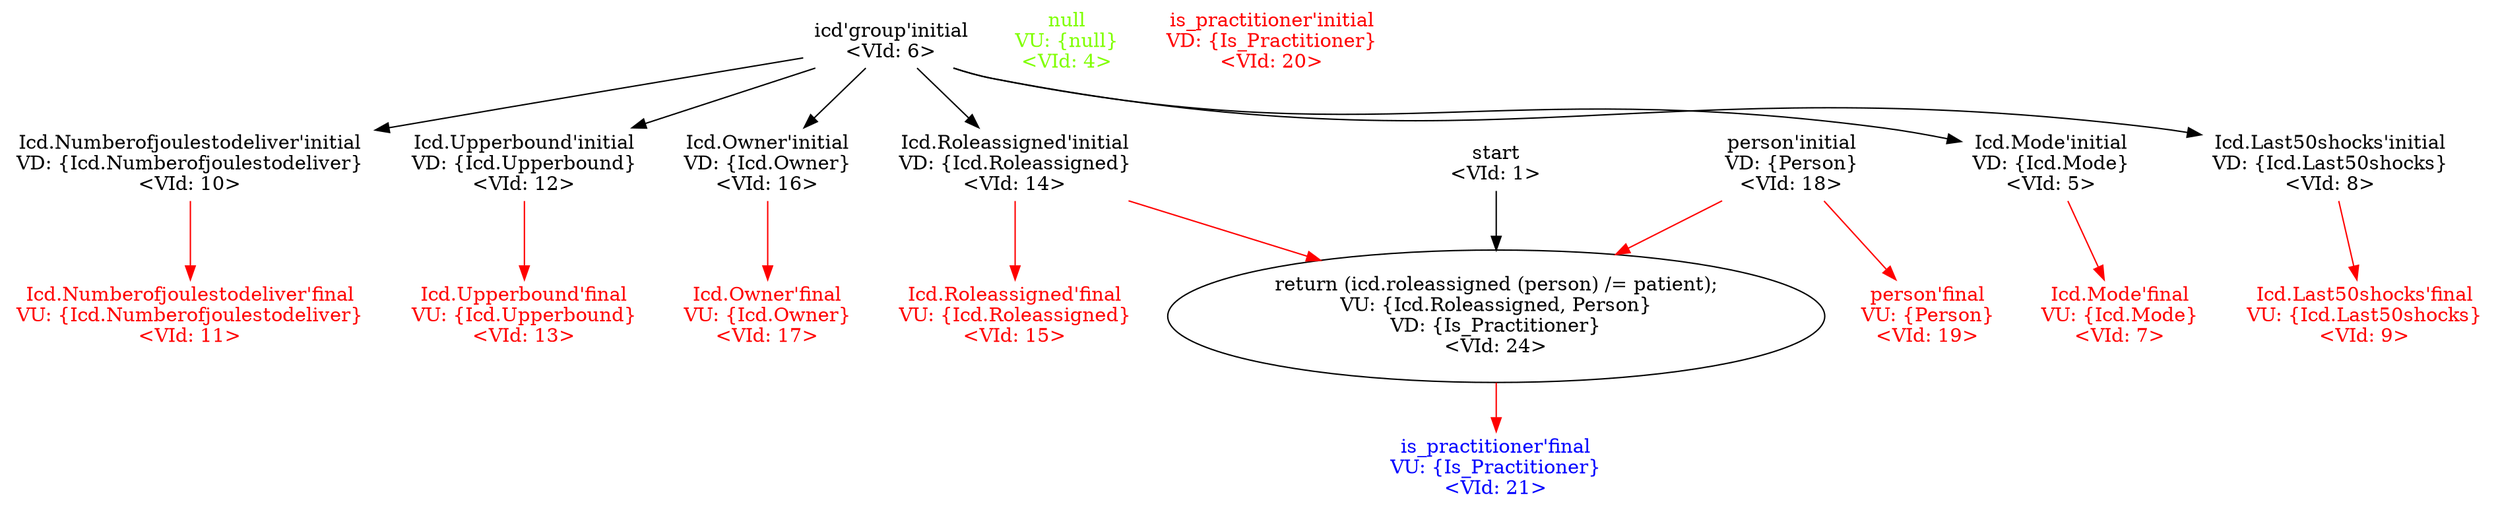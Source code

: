 // subprogram_is_practitioner_pdg
digraph G {
   graph [splines=True];
    1 [label="start\n<VId: 1>",shape="plaintext"];
    4 [label="null\nVU: {null}\n<VId: 4>",shape="plaintext",fontcolor="chartreuse"];
    5 [label="Icd.Mode'initial\nVD: {Icd.Mode}\n<VId: 5>",shape="plaintext"];
    6 [label="icd'group'initial\n<VId: 6>",shape="plaintext"];
    7 [label="Icd.Mode'final\nVU: {Icd.Mode}\n<VId: 7>",shape="plaintext",fontcolor="red"];
    8 [label="Icd.Last50shocks'initial\nVD: {Icd.Last50shocks}\n<VId: 8>",shape="plaintext"];
    9 [label="Icd.Last50shocks'final\nVU: {Icd.Last50shocks}\n<VId: 9>",shape="plaintext",fontcolor="red"];
    10 [label="Icd.Numberofjoulestodeliver'initial\nVD: {Icd.Numberofjoulestodeliver}\n<VId: 10>",shape="plaintext"];
    11 [label="Icd.Numberofjoulestodeliver'final\nVU: {Icd.Numberofjoulestodeliver}\n<VId: 11>",shape="plaintext",fontcolor="red"];
    12 [label="Icd.Upperbound'initial\nVD: {Icd.Upperbound}\n<VId: 12>",shape="plaintext"];
    13 [label="Icd.Upperbound'final\nVU: {Icd.Upperbound}\n<VId: 13>",shape="plaintext",fontcolor="red"];
    14 [label="Icd.Roleassigned'initial\nVD: {Icd.Roleassigned}\n<VId: 14>",shape="plaintext"];
    15 [label="Icd.Roleassigned'final\nVU: {Icd.Roleassigned}\n<VId: 15>",shape="plaintext",fontcolor="red"];
    16 [label="Icd.Owner'initial\nVD: {Icd.Owner}\n<VId: 16>",shape="plaintext"];
    17 [label="Icd.Owner'final\nVU: {Icd.Owner}\n<VId: 17>",shape="plaintext",fontcolor="red"];
    18 [label="person'initial\nVD: {Person}\n<VId: 18>",shape="plaintext"];
    19 [label="person'final\nVU: {Person}\n<VId: 19>",shape="plaintext",fontcolor="red"];
    20 [label="is_practitioner'initial\nVD: {Is_Practitioner}\n<VId: 20>",shape="plaintext",fontcolor="red"];
    21 [label="is_practitioner'final\nVU: {Is_Practitioner}\n<VId: 21>",shape="plaintext",fontcolor="blue"];
    24 [label="return (icd.roleassigned (person) /= patient);\nVU: {Icd.Roleassigned, Person}\nVD: {Is_Practitioner}\n<VId: 24>"];

    1 ->  24 [arrowType="normal"];
    5 ->  7 [arrowType="normal",color="red"];
    6 ->  5 [arrowType="normal"];
    6 ->  8 [arrowType="normal"];
    6 ->  10 [arrowType="normal"];
    6 ->  12 [arrowType="normal"];
    6 ->  14 [arrowType="normal"];
    6 ->  16 [arrowType="normal"];
    8 ->  9 [arrowType="normal",color="red"];
    10 ->  11 [arrowType="normal",color="red"];
    12 ->  13 [arrowType="normal",color="red"];
    14 ->  15 [arrowType="normal",color="red"];
    14 ->  24 [arrowType="normal",color="red"];
    16 ->  17 [arrowType="normal",color="red"];
    18 ->  19 [arrowType="normal",color="red"];
    18 ->  24 [arrowType="normal",color="red"];
    24 ->  21 [arrowType="normal",color="red"];
}
